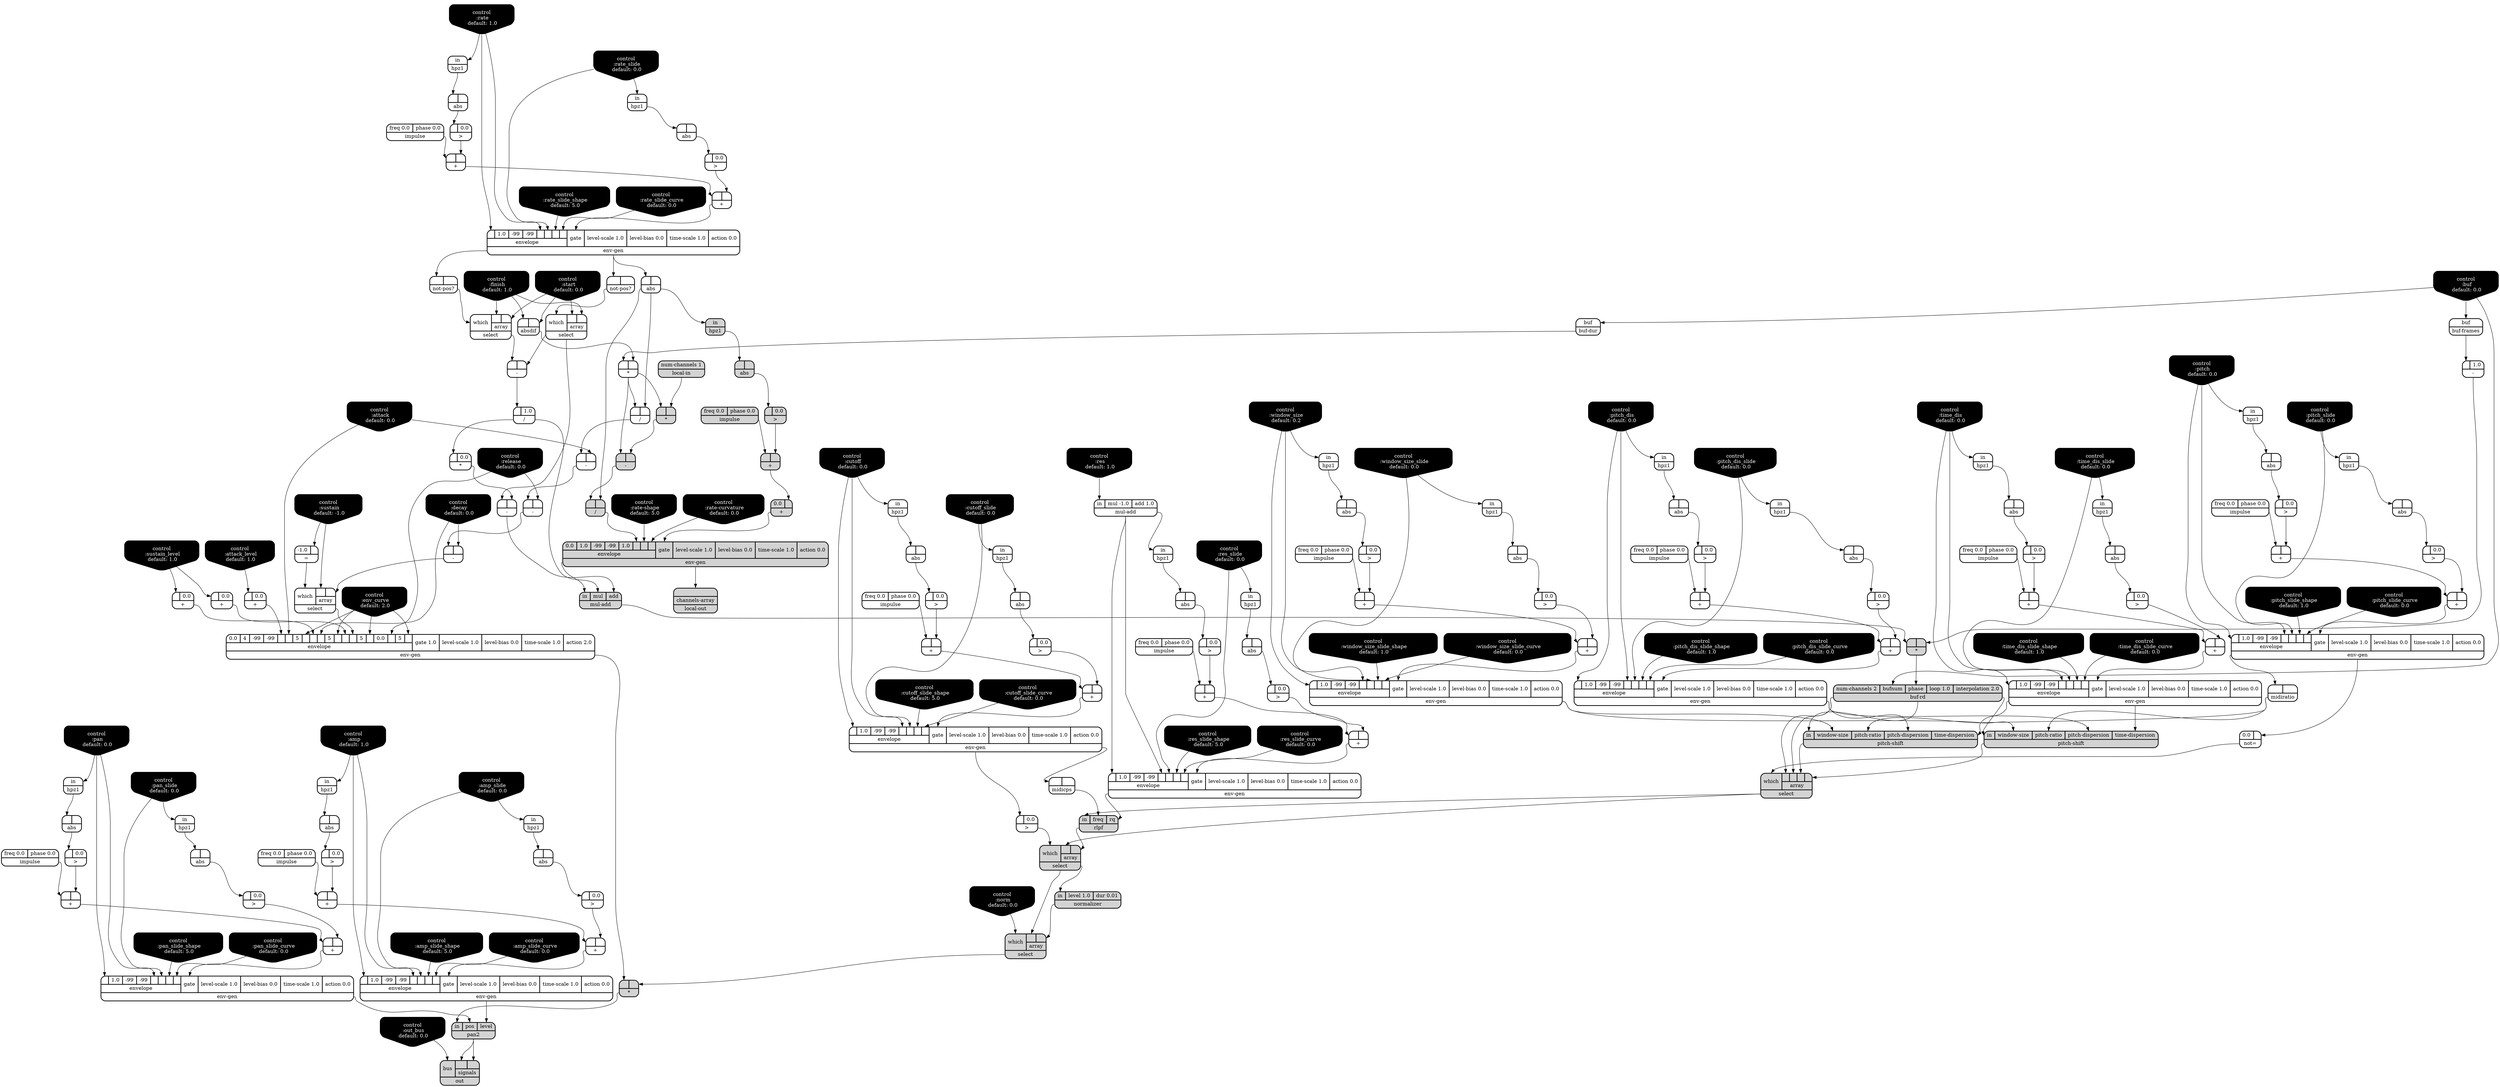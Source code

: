 digraph synthdef {
93 [label = "{{ <a> |<b> } |<__UG_NAME__>* }" style="bold, rounded" shape=record rankdir=LR];
95 [label = "{{ <a> |<b> } |<__UG_NAME__>* }" style="filled, bold, rounded"  shape=record rankdir=LR];
105 [label = "{{ <a> |<b> 0.0} |<__UG_NAME__>* }" style="bold, rounded" shape=record rankdir=LR];
108 [label = "{{ <a> |<b> } |<__UG_NAME__>* }" style="filled, bold, rounded"  shape=record rankdir=LR];
185 [label = "{{ <a> |<b> } |<__UG_NAME__>* }" style="filled, bold, rounded"  shape=record rankdir=LR];
56 [label = "{{ <a> |<b> } |<__UG_NAME__>+ }" style="bold, rounded" shape=record rankdir=LR];
60 [label = "{{ <a> |<b> } |<__UG_NAME__>+ }" style="bold, rounded" shape=record rankdir=LR];
67 [label = "{{ <a> |<b> } |<__UG_NAME__>+ }" style="bold, rounded" shape=record rankdir=LR];
71 [label = "{{ <a> |<b> } |<__UG_NAME__>+ }" style="bold, rounded" shape=record rankdir=LR];
79 [label = "{{ <a> |<b> } |<__UG_NAME__>+ }" style="bold, rounded" shape=record rankdir=LR];
83 [label = "{{ <a> |<b> } |<__UG_NAME__>+ }" style="bold, rounded" shape=record rankdir=LR];
89 [label = "{{ <a> |<b> } |<__UG_NAME__>+ }" style="filled, bold, rounded"  shape=record rankdir=LR];
90 [label = "{{ <a> 0.0|<b> } |<__UG_NAME__>+ }" style="filled, bold, rounded"  shape=record rankdir=LR];
114 [label = "{{ <a> |<b> } |<__UG_NAME__>+ }" style="bold, rounded" shape=record rankdir=LR];
118 [label = "{{ <a> |<b> } |<__UG_NAME__>+ }" style="bold, rounded" shape=record rankdir=LR];
125 [label = "{{ <a> |<b> } |<__UG_NAME__>+ }" style="bold, rounded" shape=record rankdir=LR];
129 [label = "{{ <a> |<b> } |<__UG_NAME__>+ }" style="bold, rounded" shape=record rankdir=LR];
135 [label = "{{ <a> |<b> } |<__UG_NAME__>+ }" style="bold, rounded" shape=record rankdir=LR];
139 [label = "{{ <a> |<b> } |<__UG_NAME__>+ }" style="bold, rounded" shape=record rankdir=LR];
150 [label = "{{ <a> |<b> } |<__UG_NAME__>+ }" style="bold, rounded" shape=record rankdir=LR];
154 [label = "{{ <a> |<b> } |<__UG_NAME__>+ }" style="bold, rounded" shape=record rankdir=LR];
158 [label = "{{ <a> |<b> 0.0} |<__UG_NAME__>+ }" style="bold, rounded" shape=record rankdir=LR];
163 [label = "{{ <a> |<b> } |<__UG_NAME__>+ }" style="bold, rounded" shape=record rankdir=LR];
167 [label = "{{ <a> |<b> } |<__UG_NAME__>+ }" style="bold, rounded" shape=record rankdir=LR];
172 [label = "{{ <a> |<b> 0.0} |<__UG_NAME__>+ }" style="bold, rounded" shape=record rankdir=LR];
173 [label = "{{ <a> |<b> 0.0} |<__UG_NAME__>+ }" style="bold, rounded" shape=record rankdir=LR];
188 [label = "{{ <a> |<b> } |<__UG_NAME__>+ }" style="bold, rounded" shape=record rankdir=LR];
189 [label = "{{ <a> |<b> } |<__UG_NAME__>+ }" style="bold, rounded" shape=record rankdir=LR];
51 [label = "{{ <a> |<b> 1.0} |<__UG_NAME__>- }" style="bold, rounded" shape=record rankdir=LR];
96 [label = "{{ <a> |<b> } |<__UG_NAME__>- }" style="filled, bold, rounded"  shape=record rankdir=LR];
103 [label = "{{ <a> |<b> } |<__UG_NAME__>- }" style="bold, rounded" shape=record rankdir=LR];
106 [label = "{{ <a> |<b> } |<__UG_NAME__>- }" style="bold, rounded" shape=record rankdir=LR];
170 [label = "{{ <a> |<b> } |<__UG_NAME__>- }" style="bold, rounded" shape=record rankdir=LR];
171 [label = "{{ <a> |<b> } |<__UG_NAME__>- }" style="bold, rounded" shape=record rankdir=LR];
181 [label = "{{ <a> |<b> } |<__UG_NAME__>- }" style="bold, rounded" shape=record rankdir=LR];
97 [label = "{{ <a> |<b> } |<__UG_NAME__>/ }" style="filled, bold, rounded"  shape=record rankdir=LR];
104 [label = "{{ <a> |<b> 1.0} |<__UG_NAME__>/ }" style="bold, rounded" shape=record rankdir=LR];
169 [label = "{{ <a> |<b> } |<__UG_NAME__>/ }" style="bold, rounded" shape=record rankdir=LR];
179 [label = "{{ <a> -1.0|<b> } |<__UG_NAME__>= }" style="bold, rounded" shape=record rankdir=LR];
55 [label = "{{ <a> |<b> 0.0} |<__UG_NAME__>\> }" style="bold, rounded" shape=record rankdir=LR];
59 [label = "{{ <a> |<b> 0.0} |<__UG_NAME__>\> }" style="bold, rounded" shape=record rankdir=LR];
62 [label = "{{ <a> |<b> 0.0} |<__UG_NAME__>\> }" style="bold, rounded" shape=record rankdir=LR];
66 [label = "{{ <a> |<b> 0.0} |<__UG_NAME__>\> }" style="bold, rounded" shape=record rankdir=LR];
70 [label = "{{ <a> |<b> 0.0} |<__UG_NAME__>\> }" style="bold, rounded" shape=record rankdir=LR];
78 [label = "{{ <a> |<b> 0.0} |<__UG_NAME__>\> }" style="bold, rounded" shape=record rankdir=LR];
82 [label = "{{ <a> |<b> 0.0} |<__UG_NAME__>\> }" style="bold, rounded" shape=record rankdir=LR];
88 [label = "{{ <a> |<b> 0.0} |<__UG_NAME__>\> }" style="filled, bold, rounded"  shape=record rankdir=LR];
113 [label = "{{ <a> |<b> 0.0} |<__UG_NAME__>\> }" style="bold, rounded" shape=record rankdir=LR];
117 [label = "{{ <a> |<b> 0.0} |<__UG_NAME__>\> }" style="bold, rounded" shape=record rankdir=LR];
124 [label = "{{ <a> |<b> 0.0} |<__UG_NAME__>\> }" style="bold, rounded" shape=record rankdir=LR];
128 [label = "{{ <a> |<b> 0.0} |<__UG_NAME__>\> }" style="bold, rounded" shape=record rankdir=LR];
134 [label = "{{ <a> |<b> 0.0} |<__UG_NAME__>\> }" style="bold, rounded" shape=record rankdir=LR];
138 [label = "{{ <a> |<b> 0.0} |<__UG_NAME__>\> }" style="bold, rounded" shape=record rankdir=LR];
149 [label = "{{ <a> |<b> 0.0} |<__UG_NAME__>\> }" style="bold, rounded" shape=record rankdir=LR];
153 [label = "{{ <a> |<b> 0.0} |<__UG_NAME__>\> }" style="bold, rounded" shape=record rankdir=LR];
162 [label = "{{ <a> |<b> 0.0} |<__UG_NAME__>\> }" style="bold, rounded" shape=record rankdir=LR];
166 [label = "{{ <a> |<b> 0.0} |<__UG_NAME__>\> }" style="bold, rounded" shape=record rankdir=LR];
180 [label = "{{ <a> |<b> 0.0} |<__UG_NAME__>\> }" style="bold, rounded" shape=record rankdir=LR];
187 [label = "{{ <a> |<b> 0.0} |<__UG_NAME__>\> }" style="bold, rounded" shape=record rankdir=LR];
54 [label = "{{ <a> |<b> } |<__UG_NAME__>abs }" style="bold, rounded" shape=record rankdir=LR];
58 [label = "{{ <a> |<b> } |<__UG_NAME__>abs }" style="bold, rounded" shape=record rankdir=LR];
65 [label = "{{ <a> |<b> } |<__UG_NAME__>abs }" style="bold, rounded" shape=record rankdir=LR];
69 [label = "{{ <a> |<b> } |<__UG_NAME__>abs }" style="bold, rounded" shape=record rankdir=LR];
77 [label = "{{ <a> |<b> } |<__UG_NAME__>abs }" style="bold, rounded" shape=record rankdir=LR];
81 [label = "{{ <a> |<b> } |<__UG_NAME__>abs }" style="bold, rounded" shape=record rankdir=LR];
85 [label = "{{ <a> |<b> } |<__UG_NAME__>abs }" style="bold, rounded" shape=record rankdir=LR];
87 [label = "{{ <a> |<b> } |<__UG_NAME__>abs }" style="filled, bold, rounded"  shape=record rankdir=LR];
112 [label = "{{ <a> |<b> } |<__UG_NAME__>abs }" style="bold, rounded" shape=record rankdir=LR];
116 [label = "{{ <a> |<b> } |<__UG_NAME__>abs }" style="bold, rounded" shape=record rankdir=LR];
123 [label = "{{ <a> |<b> } |<__UG_NAME__>abs }" style="bold, rounded" shape=record rankdir=LR];
127 [label = "{{ <a> |<b> } |<__UG_NAME__>abs }" style="bold, rounded" shape=record rankdir=LR];
133 [label = "{{ <a> |<b> } |<__UG_NAME__>abs }" style="bold, rounded" shape=record rankdir=LR];
137 [label = "{{ <a> |<b> } |<__UG_NAME__>abs }" style="bold, rounded" shape=record rankdir=LR];
148 [label = "{{ <a> |<b> } |<__UG_NAME__>abs }" style="bold, rounded" shape=record rankdir=LR];
152 [label = "{{ <a> |<b> } |<__UG_NAME__>abs }" style="bold, rounded" shape=record rankdir=LR];
161 [label = "{{ <a> |<b> } |<__UG_NAME__>abs }" style="bold, rounded" shape=record rankdir=LR];
165 [label = "{{ <a> |<b> } |<__UG_NAME__>abs }" style="bold, rounded" shape=record rankdir=LR];
176 [label = "{{ <a> |<b> } |<__UG_NAME__>abs }" style="bold, rounded" shape=record rankdir=LR];
178 [label = "{{ <a> |<b> } |<__UG_NAME__>abs }" style="bold, rounded" shape=record rankdir=LR];
92 [label = "{{ <a> |<b> } |<__UG_NAME__>absdif }" style="bold, rounded" shape=record rankdir=LR];
91 [label = "{{ <buf> buf} |<__UG_NAME__>buf-dur }" style="bold, rounded" shape=record rankdir=LR];
50 [label = "{{ <buf> buf} |<__UG_NAME__>buf-frames }" style="bold, rounded" shape=record rankdir=LR];
109 [label = "{{ <num____channels> num-channels 2|<bufnum> bufnum|<phase> phase|<loop> loop 1.0|<interpolation> interpolation 2.0} |<__UG_NAME__>buf-rd }" style="filled, bold, rounded"  shape=record rankdir=LR];
0 [label = "control
 :buf
 default: 0.0" shape=invhouse style="rounded, filled, bold" fillcolor=black fontcolor=white ]; 
1 [label = "control
 :amp
 default: 1.0" shape=invhouse style="rounded, filled, bold" fillcolor=black fontcolor=white ]; 
2 [label = "control
 :amp_slide
 default: 0.0" shape=invhouse style="rounded, filled, bold" fillcolor=black fontcolor=white ]; 
3 [label = "control
 :amp_slide_shape
 default: 5.0" shape=invhouse style="rounded, filled, bold" fillcolor=black fontcolor=white ]; 
4 [label = "control
 :amp_slide_curve
 default: 0.0" shape=invhouse style="rounded, filled, bold" fillcolor=black fontcolor=white ]; 
5 [label = "control
 :pan
 default: 0.0" shape=invhouse style="rounded, filled, bold" fillcolor=black fontcolor=white ]; 
6 [label = "control
 :pan_slide
 default: 0.0" shape=invhouse style="rounded, filled, bold" fillcolor=black fontcolor=white ]; 
7 [label = "control
 :pan_slide_shape
 default: 5.0" shape=invhouse style="rounded, filled, bold" fillcolor=black fontcolor=white ]; 
8 [label = "control
 :pan_slide_curve
 default: 0.0" shape=invhouse style="rounded, filled, bold" fillcolor=black fontcolor=white ]; 
9 [label = "control
 :cutoff
 default: 0.0" shape=invhouse style="rounded, filled, bold" fillcolor=black fontcolor=white ]; 
10 [label = "control
 :cutoff_slide
 default: 0.0" shape=invhouse style="rounded, filled, bold" fillcolor=black fontcolor=white ]; 
11 [label = "control
 :cutoff_slide_shape
 default: 5.0" shape=invhouse style="rounded, filled, bold" fillcolor=black fontcolor=white ]; 
12 [label = "control
 :cutoff_slide_curve
 default: 0.0" shape=invhouse style="rounded, filled, bold" fillcolor=black fontcolor=white ]; 
13 [label = "control
 :res
 default: 1.0" shape=invhouse style="rounded, filled, bold" fillcolor=black fontcolor=white ]; 
14 [label = "control
 :res_slide
 default: 0.0" shape=invhouse style="rounded, filled, bold" fillcolor=black fontcolor=white ]; 
15 [label = "control
 :res_slide_shape
 default: 5.0" shape=invhouse style="rounded, filled, bold" fillcolor=black fontcolor=white ]; 
16 [label = "control
 :res_slide_curve
 default: 0.0" shape=invhouse style="rounded, filled, bold" fillcolor=black fontcolor=white ]; 
17 [label = "control
 :attack
 default: 0.0" shape=invhouse style="rounded, filled, bold" fillcolor=black fontcolor=white ]; 
18 [label = "control
 :decay
 default: 0.0" shape=invhouse style="rounded, filled, bold" fillcolor=black fontcolor=white ]; 
19 [label = "control
 :sustain
 default: -1.0" shape=invhouse style="rounded, filled, bold" fillcolor=black fontcolor=white ]; 
20 [label = "control
 :release
 default: 0.0" shape=invhouse style="rounded, filled, bold" fillcolor=black fontcolor=white ]; 
21 [label = "control
 :attack_level
 default: 1.0" shape=invhouse style="rounded, filled, bold" fillcolor=black fontcolor=white ]; 
22 [label = "control
 :sustain_level
 default: 1.0" shape=invhouse style="rounded, filled, bold" fillcolor=black fontcolor=white ]; 
23 [label = "control
 :env_curve
 default: 2.0" shape=invhouse style="rounded, filled, bold" fillcolor=black fontcolor=white ]; 
24 [label = "control
 :rate
 default: 1.0" shape=invhouse style="rounded, filled, bold" fillcolor=black fontcolor=white ]; 
25 [label = "control
 :rate_slide
 default: 0.0" shape=invhouse style="rounded, filled, bold" fillcolor=black fontcolor=white ]; 
26 [label = "control
 :rate_slide_shape
 default: 5.0" shape=invhouse style="rounded, filled, bold" fillcolor=black fontcolor=white ]; 
27 [label = "control
 :rate_slide_curve
 default: 0.0" shape=invhouse style="rounded, filled, bold" fillcolor=black fontcolor=white ]; 
28 [label = "control
 :start
 default: 0.0" shape=invhouse style="rounded, filled, bold" fillcolor=black fontcolor=white ]; 
29 [label = "control
 :finish
 default: 1.0" shape=invhouse style="rounded, filled, bold" fillcolor=black fontcolor=white ]; 
30 [label = "control
 :norm
 default: 0.0" shape=invhouse style="rounded, filled, bold" fillcolor=black fontcolor=white ]; 
31 [label = "control
 :rate-shape
 default: 5.0" shape=invhouse style="rounded, filled, bold" fillcolor=black fontcolor=white ]; 
32 [label = "control
 :rate-curvature
 default: 0.0" shape=invhouse style="rounded, filled, bold" fillcolor=black fontcolor=white ]; 
33 [label = "control
 :pitch
 default: 0.0" shape=invhouse style="rounded, filled, bold" fillcolor=black fontcolor=white ]; 
34 [label = "control
 :pitch_slide
 default: 0.0" shape=invhouse style="rounded, filled, bold" fillcolor=black fontcolor=white ]; 
35 [label = "control
 :pitch_slide_shape
 default: 1.0" shape=invhouse style="rounded, filled, bold" fillcolor=black fontcolor=white ]; 
36 [label = "control
 :pitch_slide_curve
 default: 0.0" shape=invhouse style="rounded, filled, bold" fillcolor=black fontcolor=white ]; 
37 [label = "control
 :window_size
 default: 0.2" shape=invhouse style="rounded, filled, bold" fillcolor=black fontcolor=white ]; 
38 [label = "control
 :window_size_slide
 default: 0.0" shape=invhouse style="rounded, filled, bold" fillcolor=black fontcolor=white ]; 
39 [label = "control
 :window_size_slide_shape
 default: 1.0" shape=invhouse style="rounded, filled, bold" fillcolor=black fontcolor=white ]; 
40 [label = "control
 :window_size_slide_curve
 default: 0.0" shape=invhouse style="rounded, filled, bold" fillcolor=black fontcolor=white ]; 
41 [label = "control
 :pitch_dis
 default: 0.0" shape=invhouse style="rounded, filled, bold" fillcolor=black fontcolor=white ]; 
42 [label = "control
 :pitch_dis_slide
 default: 0.0" shape=invhouse style="rounded, filled, bold" fillcolor=black fontcolor=white ]; 
43 [label = "control
 :pitch_dis_slide_shape
 default: 1.0" shape=invhouse style="rounded, filled, bold" fillcolor=black fontcolor=white ]; 
44 [label = "control
 :pitch_dis_slide_curve
 default: 0.0" shape=invhouse style="rounded, filled, bold" fillcolor=black fontcolor=white ]; 
45 [label = "control
 :time_dis
 default: 0.0" shape=invhouse style="rounded, filled, bold" fillcolor=black fontcolor=white ]; 
46 [label = "control
 :time_dis_slide
 default: 0.0" shape=invhouse style="rounded, filled, bold" fillcolor=black fontcolor=white ]; 
47 [label = "control
 :time_dis_slide_shape
 default: 1.0" shape=invhouse style="rounded, filled, bold" fillcolor=black fontcolor=white ]; 
48 [label = "control
 :time_dis_slide_curve
 default: 0.0" shape=invhouse style="rounded, filled, bold" fillcolor=black fontcolor=white ]; 
49 [label = "control
 :out_bus
 default: 0.0" shape=invhouse style="rounded, filled, bold" fillcolor=black fontcolor=white ]; 
61 [label = "{{ {{<envelope___control___0>|1.0|-99|-99|<envelope___control___4>|<envelope___control___5>|<envelope___control___6>|<envelope___control___7>}|envelope}|<gate> gate|<level____scale> level-scale 1.0|<level____bias> level-bias 0.0|<time____scale> time-scale 1.0|<action> action 0.0} |<__UG_NAME__>env-gen }" style="bold, rounded" shape=record rankdir=LR];
72 [label = "{{ {{<envelope___control___0>|1.0|-99|-99|<envelope___control___4>|<envelope___control___5>|<envelope___control___6>|<envelope___control___7>}|envelope}|<gate> gate|<level____scale> level-scale 1.0|<level____bias> level-bias 0.0|<time____scale> time-scale 1.0|<action> action 0.0} |<__UG_NAME__>env-gen }" style="bold, rounded" shape=record rankdir=LR];
84 [label = "{{ {{<envelope___control___0>|1.0|-99|-99|<envelope___control___4>|<envelope___control___5>|<envelope___control___6>|<envelope___control___7>}|envelope}|<gate> gate|<level____scale> level-scale 1.0|<level____bias> level-bias 0.0|<time____scale> time-scale 1.0|<action> action 0.0} |<__UG_NAME__>env-gen }" style="bold, rounded" shape=record rankdir=LR];
98 [label = "{{ {{0.0|1.0|-99|-99|1.0|<envelope___binary____op____u____gen___5>|<envelope___control___6>|<envelope___control___7>}|envelope}|<gate> gate|<level____scale> level-scale 1.0|<level____bias> level-bias 0.0|<time____scale> time-scale 1.0|<action> action 0.0} |<__UG_NAME__>env-gen }" style="filled, bold, rounded"  shape=record rankdir=LR];
119 [label = "{{ {{<envelope___control___0>|1.0|-99|-99|<envelope___control___4>|<envelope___control___5>|<envelope___control___6>|<envelope___control___7>}|envelope}|<gate> gate|<level____scale> level-scale 1.0|<level____bias> level-bias 0.0|<time____scale> time-scale 1.0|<action> action 0.0} |<__UG_NAME__>env-gen }" style="bold, rounded" shape=record rankdir=LR];
130 [label = "{{ {{<envelope___control___0>|1.0|-99|-99|<envelope___control___4>|<envelope___control___5>|<envelope___control___6>|<envelope___control___7>}|envelope}|<gate> gate|<level____scale> level-scale 1.0|<level____bias> level-bias 0.0|<time____scale> time-scale 1.0|<action> action 0.0} |<__UG_NAME__>env-gen }" style="bold, rounded" shape=record rankdir=LR];
140 [label = "{{ {{<envelope___control___0>|1.0|-99|-99|<envelope___control___4>|<envelope___control___5>|<envelope___control___6>|<envelope___control___7>}|envelope}|<gate> gate|<level____scale> level-scale 1.0|<level____bias> level-bias 0.0|<time____scale> time-scale 1.0|<action> action 0.0} |<__UG_NAME__>env-gen }" style="bold, rounded" shape=record rankdir=LR];
155 [label = "{{ {{<envelope___mul____add___0>|1.0|-99|-99|<envelope___mul____add___4>|<envelope___control___5>|<envelope___control___6>|<envelope___control___7>}|envelope}|<gate> gate|<level____scale> level-scale 1.0|<level____bias> level-bias 0.0|<time____scale> time-scale 1.0|<action> action 0.0} |<__UG_NAME__>env-gen }" style="bold, rounded" shape=record rankdir=LR];
168 [label = "{{ {{<envelope___control___0>|1.0|-99|-99|<envelope___control___4>|<envelope___control___5>|<envelope___control___6>|<envelope___control___7>}|envelope}|<gate> gate|<level____scale> level-scale 1.0|<level____bias> level-bias 0.0|<time____scale> time-scale 1.0|<action> action 0.0} |<__UG_NAME__>env-gen }" style="bold, rounded" shape=record rankdir=LR];
183 [label = "{{ {{0.0|4|-99|-99|<envelope___binary____op____u____gen___4>|<envelope___control___5>|5|<envelope___control___7>|<envelope___binary____op____u____gen___8>|<envelope___control___9>|5|<envelope___control___11>|<envelope___binary____op____u____gen___12>|<envelope___select___13>|5|<envelope___control___15>|0.0|<envelope___control___17>|5|<envelope___control___19>}|envelope}|<gate> gate 1.0|<level____scale> level-scale 1.0|<level____bias> level-bias 0.0|<time____scale> time-scale 1.0|<action> action 2.0} |<__UG_NAME__>env-gen }" style="bold, rounded" shape=record rankdir=LR];
190 [label = "{{ {{<envelope___control___0>|1.0|-99|-99|<envelope___control___4>|<envelope___control___5>|<envelope___control___6>|<envelope___control___7>}|envelope}|<gate> gate|<level____scale> level-scale 1.0|<level____bias> level-bias 0.0|<time____scale> time-scale 1.0|<action> action 0.0} |<__UG_NAME__>env-gen }" style="bold, rounded" shape=record rankdir=LR];
53 [label = "{{ <in> in} |<__UG_NAME__>hpz1 }" style="bold, rounded" shape=record rankdir=LR];
57 [label = "{{ <in> in} |<__UG_NAME__>hpz1 }" style="bold, rounded" shape=record rankdir=LR];
64 [label = "{{ <in> in} |<__UG_NAME__>hpz1 }" style="bold, rounded" shape=record rankdir=LR];
68 [label = "{{ <in> in} |<__UG_NAME__>hpz1 }" style="bold, rounded" shape=record rankdir=LR];
76 [label = "{{ <in> in} |<__UG_NAME__>hpz1 }" style="bold, rounded" shape=record rankdir=LR];
80 [label = "{{ <in> in} |<__UG_NAME__>hpz1 }" style="bold, rounded" shape=record rankdir=LR];
86 [label = "{{ <in> in} |<__UG_NAME__>hpz1 }" style="filled, bold, rounded"  shape=record rankdir=LR];
111 [label = "{{ <in> in} |<__UG_NAME__>hpz1 }" style="bold, rounded" shape=record rankdir=LR];
115 [label = "{{ <in> in} |<__UG_NAME__>hpz1 }" style="bold, rounded" shape=record rankdir=LR];
122 [label = "{{ <in> in} |<__UG_NAME__>hpz1 }" style="bold, rounded" shape=record rankdir=LR];
126 [label = "{{ <in> in} |<__UG_NAME__>hpz1 }" style="bold, rounded" shape=record rankdir=LR];
132 [label = "{{ <in> in} |<__UG_NAME__>hpz1 }" style="bold, rounded" shape=record rankdir=LR];
136 [label = "{{ <in> in} |<__UG_NAME__>hpz1 }" style="bold, rounded" shape=record rankdir=LR];
147 [label = "{{ <in> in} |<__UG_NAME__>hpz1 }" style="bold, rounded" shape=record rankdir=LR];
151 [label = "{{ <in> in} |<__UG_NAME__>hpz1 }" style="bold, rounded" shape=record rankdir=LR];
160 [label = "{{ <in> in} |<__UG_NAME__>hpz1 }" style="bold, rounded" shape=record rankdir=LR];
164 [label = "{{ <in> in} |<__UG_NAME__>hpz1 }" style="bold, rounded" shape=record rankdir=LR];
175 [label = "{{ <in> in} |<__UG_NAME__>hpz1 }" style="bold, rounded" shape=record rankdir=LR];
177 [label = "{{ <in> in} |<__UG_NAME__>hpz1 }" style="bold, rounded" shape=record rankdir=LR];
52 [label = "{{ <freq> freq 0.0|<phase> phase 0.0} |<__UG_NAME__>impulse }" style="bold, rounded" shape=record rankdir=LR];
63 [label = "{{ <freq> freq 0.0|<phase> phase 0.0} |<__UG_NAME__>impulse }" style="bold, rounded" shape=record rankdir=LR];
74 [label = "{{ <freq> freq 0.0|<phase> phase 0.0} |<__UG_NAME__>impulse }" style="filled, bold, rounded"  shape=record rankdir=LR];
75 [label = "{{ <freq> freq 0.0|<phase> phase 0.0} |<__UG_NAME__>impulse }" style="bold, rounded" shape=record rankdir=LR];
110 [label = "{{ <freq> freq 0.0|<phase> phase 0.0} |<__UG_NAME__>impulse }" style="bold, rounded" shape=record rankdir=LR];
121 [label = "{{ <freq> freq 0.0|<phase> phase 0.0} |<__UG_NAME__>impulse }" style="bold, rounded" shape=record rankdir=LR];
131 [label = "{{ <freq> freq 0.0|<phase> phase 0.0} |<__UG_NAME__>impulse }" style="bold, rounded" shape=record rankdir=LR];
145 [label = "{{ <freq> freq 0.0|<phase> phase 0.0} |<__UG_NAME__>impulse }" style="bold, rounded" shape=record rankdir=LR];
159 [label = "{{ <freq> freq 0.0|<phase> phase 0.0} |<__UG_NAME__>impulse }" style="bold, rounded" shape=record rankdir=LR];
186 [label = "{{ <freq> freq 0.0|<phase> phase 0.0} |<__UG_NAME__>impulse }" style="bold, rounded" shape=record rankdir=LR];
94 [label = "{{ <num____channels> num-channels 1} |<__UG_NAME__>local-in }" style="filled, bold, rounded"  shape=record rankdir=LR];
193 [label = "{{ {{<channels____array___env____gen___0>}|channels-array}} |<__UG_NAME__>local-out }" style="filled, bold, rounded"  shape=record rankdir=LR];
144 [label = "{{ <a> |<b> } |<__UG_NAME__>midicps }" style="bold, rounded" shape=record rankdir=LR];
120 [label = "{{ <a> |<b> } |<__UG_NAME__>midiratio }" style="bold, rounded" shape=record rankdir=LR];
107 [label = "{{ <in> in|<mul> mul|<add> add} |<__UG_NAME__>mul-add }" style="filled, bold, rounded"  shape=record rankdir=LR];
146 [label = "{{ <in> in|<mul> mul -1.0|<add> add 1.0} |<__UG_NAME__>mul-add }" style="bold, rounded" shape=record rankdir=LR];
174 [label = "{{ <in> in|<level> level 1.0|<dur> dur 0.01} |<__UG_NAME__>normalizer }" style="filled, bold, rounded"  shape=record rankdir=LR];
99 [label = "{{ <a> |<b> } |<__UG_NAME__>not-pos? }" style="bold, rounded" shape=record rankdir=LR];
101 [label = "{{ <a> |<b> } |<__UG_NAME__>not-pos? }" style="bold, rounded" shape=record rankdir=LR];
73 [label = "{{ <a> 0.0|<b> } |<__UG_NAME__>not= }" style="bold, rounded" shape=record rankdir=LR];
192 [label = "{{ <bus> bus|{{<signals___pan2___0>|<signals___pan2___1>}|signals}} |<__UG_NAME__>out }" style="filled, bold, rounded"  shape=record rankdir=LR];
191 [label = "{{ <in> in|<pos> pos|<level> level} |<__UG_NAME__>pan2 }" style="filled, bold, rounded"  shape=record rankdir=LR];
141 [label = "{{ <in> in|<window____size> window-size|<pitch____ratio> pitch-ratio|<pitch____dispersion> pitch-dispersion|<time____dispersion> time-dispersion} |<__UG_NAME__>pitch-shift }" style="filled, bold, rounded"  shape=record rankdir=LR];
142 [label = "{{ <in> in|<window____size> window-size|<pitch____ratio> pitch-ratio|<pitch____dispersion> pitch-dispersion|<time____dispersion> time-dispersion} |<__UG_NAME__>pitch-shift }" style="filled, bold, rounded"  shape=record rankdir=LR];
156 [label = "{{ <in> in|<freq> freq|<rq> rq} |<__UG_NAME__>rlpf }" style="filled, bold, rounded"  shape=record rankdir=LR];
100 [label = "{{ <which> which|{{<array___control___0>|<array___control___1>}|array}} |<__UG_NAME__>select }" style="bold, rounded" shape=record rankdir=LR];
102 [label = "{{ <which> which|{{<array___control___0>|<array___control___1>}|array}} |<__UG_NAME__>select }" style="bold, rounded" shape=record rankdir=LR];
143 [label = "{{ <which> which|{{<array___buf____rd___0>|<array___buf____rd___1>|<array___pitch____shift___2>|<array___pitch____shift___3>}|array}} |<__UG_NAME__>select }" style="filled, bold, rounded"  shape=record rankdir=LR];
157 [label = "{{ <which> which|{{<array___select___0>|<array___rlpf___1>}|array}} |<__UG_NAME__>select }" style="filled, bold, rounded"  shape=record rankdir=LR];
182 [label = "{{ <which> which|{{<array___control___0>|<array___binary____op____u____gen___1>}|array}} |<__UG_NAME__>select }" style="bold, rounded" shape=record rankdir=LR];
184 [label = "{{ <which> which|{{<array___select___0>|<array___normalizer___1>}|array}} |<__UG_NAME__>select }" style="filled, bold, rounded"  shape=record rankdir=LR];

92:__UG_NAME__ -> 93:b ;
91:__UG_NAME__ -> 93:a ;
94:__UG_NAME__ -> 95:b ;
93:__UG_NAME__ -> 95:a ;
104:__UG_NAME__ -> 105:a ;
51:__UG_NAME__ -> 108:b ;
107:__UG_NAME__ -> 108:a ;
184:__UG_NAME__ -> 185:b ;
183:__UG_NAME__ -> 185:a ;
55:__UG_NAME__ -> 56:b ;
52:__UG_NAME__ -> 56:a ;
59:__UG_NAME__ -> 60:b ;
56:__UG_NAME__ -> 60:a ;
66:__UG_NAME__ -> 67:b ;
63:__UG_NAME__ -> 67:a ;
70:__UG_NAME__ -> 71:b ;
67:__UG_NAME__ -> 71:a ;
78:__UG_NAME__ -> 79:b ;
75:__UG_NAME__ -> 79:a ;
82:__UG_NAME__ -> 83:b ;
79:__UG_NAME__ -> 83:a ;
88:__UG_NAME__ -> 89:b ;
74:__UG_NAME__ -> 89:a ;
89:__UG_NAME__ -> 90:b ;
113:__UG_NAME__ -> 114:b ;
110:__UG_NAME__ -> 114:a ;
117:__UG_NAME__ -> 118:b ;
114:__UG_NAME__ -> 118:a ;
124:__UG_NAME__ -> 125:b ;
121:__UG_NAME__ -> 125:a ;
128:__UG_NAME__ -> 129:b ;
125:__UG_NAME__ -> 129:a ;
134:__UG_NAME__ -> 135:b ;
131:__UG_NAME__ -> 135:a ;
138:__UG_NAME__ -> 139:b ;
135:__UG_NAME__ -> 139:a ;
149:__UG_NAME__ -> 150:b ;
145:__UG_NAME__ -> 150:a ;
153:__UG_NAME__ -> 154:b ;
150:__UG_NAME__ -> 154:a ;
22:__UG_NAME__ -> 158:a ;
162:__UG_NAME__ -> 163:b ;
159:__UG_NAME__ -> 163:a ;
166:__UG_NAME__ -> 167:b ;
163:__UG_NAME__ -> 167:a ;
22:__UG_NAME__ -> 172:a ;
21:__UG_NAME__ -> 173:a ;
187:__UG_NAME__ -> 188:b ;
186:__UG_NAME__ -> 188:a ;
180:__UG_NAME__ -> 189:b ;
188:__UG_NAME__ -> 189:a ;
50:__UG_NAME__ -> 51:a ;
95:__UG_NAME__ -> 96:b ;
93:__UG_NAME__ -> 96:a ;
102:__UG_NAME__ -> 103:b ;
100:__UG_NAME__ -> 103:a ;
105:__UG_NAME__ -> 106:b ;
102:__UG_NAME__ -> 106:a ;
17:__UG_NAME__ -> 170:b ;
169:__UG_NAME__ -> 170:a ;
20:__UG_NAME__ -> 171:b ;
170:__UG_NAME__ -> 171:a ;
18:__UG_NAME__ -> 181:b ;
171:__UG_NAME__ -> 181:a ;
85:__UG_NAME__ -> 97:b ;
96:__UG_NAME__ -> 97:a ;
103:__UG_NAME__ -> 104:a ;
85:__UG_NAME__ -> 169:b ;
93:__UG_NAME__ -> 169:a ;
19:__UG_NAME__ -> 179:b ;
54:__UG_NAME__ -> 55:a ;
58:__UG_NAME__ -> 59:a ;
61:__UG_NAME__ -> 62:a ;
65:__UG_NAME__ -> 66:a ;
69:__UG_NAME__ -> 70:a ;
77:__UG_NAME__ -> 78:a ;
81:__UG_NAME__ -> 82:a ;
87:__UG_NAME__ -> 88:a ;
112:__UG_NAME__ -> 113:a ;
116:__UG_NAME__ -> 117:a ;
123:__UG_NAME__ -> 124:a ;
127:__UG_NAME__ -> 128:a ;
133:__UG_NAME__ -> 134:a ;
137:__UG_NAME__ -> 138:a ;
148:__UG_NAME__ -> 149:a ;
152:__UG_NAME__ -> 153:a ;
161:__UG_NAME__ -> 162:a ;
165:__UG_NAME__ -> 166:a ;
176:__UG_NAME__ -> 180:a ;
178:__UG_NAME__ -> 187:a ;
53:__UG_NAME__ -> 54:a ;
57:__UG_NAME__ -> 58:a ;
64:__UG_NAME__ -> 65:a ;
68:__UG_NAME__ -> 69:a ;
76:__UG_NAME__ -> 77:a ;
80:__UG_NAME__ -> 81:a ;
84:__UG_NAME__ -> 85:a ;
86:__UG_NAME__ -> 87:a ;
111:__UG_NAME__ -> 112:a ;
115:__UG_NAME__ -> 116:a ;
122:__UG_NAME__ -> 123:a ;
126:__UG_NAME__ -> 127:a ;
132:__UG_NAME__ -> 133:a ;
136:__UG_NAME__ -> 137:a ;
147:__UG_NAME__ -> 148:a ;
151:__UG_NAME__ -> 152:a ;
160:__UG_NAME__ -> 161:a ;
164:__UG_NAME__ -> 165:a ;
175:__UG_NAME__ -> 176:a ;
177:__UG_NAME__ -> 178:a ;
28:__UG_NAME__ -> 92:b ;
29:__UG_NAME__ -> 92:a ;
0:__UG_NAME__ -> 91:buf ;
0:__UG_NAME__ -> 50:buf ;
108:__UG_NAME__ -> 109:phase ;
0:__UG_NAME__ -> 109:bufnum ;
60:__UG_NAME__ -> 61:gate ;
9:__UG_NAME__ -> 61:envelope___control___0 ;
9:__UG_NAME__ -> 61:envelope___control___4 ;
10:__UG_NAME__ -> 61:envelope___control___5 ;
11:__UG_NAME__ -> 61:envelope___control___6 ;
12:__UG_NAME__ -> 61:envelope___control___7 ;
71:__UG_NAME__ -> 72:gate ;
33:__UG_NAME__ -> 72:envelope___control___0 ;
33:__UG_NAME__ -> 72:envelope___control___4 ;
34:__UG_NAME__ -> 72:envelope___control___5 ;
35:__UG_NAME__ -> 72:envelope___control___6 ;
36:__UG_NAME__ -> 72:envelope___control___7 ;
83:__UG_NAME__ -> 84:gate ;
24:__UG_NAME__ -> 84:envelope___control___0 ;
24:__UG_NAME__ -> 84:envelope___control___4 ;
25:__UG_NAME__ -> 84:envelope___control___5 ;
26:__UG_NAME__ -> 84:envelope___control___6 ;
27:__UG_NAME__ -> 84:envelope___control___7 ;
90:__UG_NAME__ -> 98:gate ;
97:__UG_NAME__ -> 98:envelope___binary____op____u____gen___5 ;
31:__UG_NAME__ -> 98:envelope___control___6 ;
32:__UG_NAME__ -> 98:envelope___control___7 ;
118:__UG_NAME__ -> 119:gate ;
37:__UG_NAME__ -> 119:envelope___control___0 ;
37:__UG_NAME__ -> 119:envelope___control___4 ;
38:__UG_NAME__ -> 119:envelope___control___5 ;
39:__UG_NAME__ -> 119:envelope___control___6 ;
40:__UG_NAME__ -> 119:envelope___control___7 ;
129:__UG_NAME__ -> 130:gate ;
41:__UG_NAME__ -> 130:envelope___control___0 ;
41:__UG_NAME__ -> 130:envelope___control___4 ;
42:__UG_NAME__ -> 130:envelope___control___5 ;
43:__UG_NAME__ -> 130:envelope___control___6 ;
44:__UG_NAME__ -> 130:envelope___control___7 ;
139:__UG_NAME__ -> 140:gate ;
45:__UG_NAME__ -> 140:envelope___control___0 ;
45:__UG_NAME__ -> 140:envelope___control___4 ;
46:__UG_NAME__ -> 140:envelope___control___5 ;
47:__UG_NAME__ -> 140:envelope___control___6 ;
48:__UG_NAME__ -> 140:envelope___control___7 ;
154:__UG_NAME__ -> 155:gate ;
146:__UG_NAME__ -> 155:envelope___mul____add___0 ;
146:__UG_NAME__ -> 155:envelope___mul____add___4 ;
14:__UG_NAME__ -> 155:envelope___control___5 ;
15:__UG_NAME__ -> 155:envelope___control___6 ;
16:__UG_NAME__ -> 155:envelope___control___7 ;
167:__UG_NAME__ -> 168:gate ;
5:__UG_NAME__ -> 168:envelope___control___0 ;
5:__UG_NAME__ -> 168:envelope___control___4 ;
6:__UG_NAME__ -> 168:envelope___control___5 ;
7:__UG_NAME__ -> 168:envelope___control___6 ;
8:__UG_NAME__ -> 168:envelope___control___7 ;
173:__UG_NAME__ -> 183:envelope___binary____op____u____gen___4 ;
17:__UG_NAME__ -> 183:envelope___control___5 ;
23:__UG_NAME__ -> 183:envelope___control___7 ;
158:__UG_NAME__ -> 183:envelope___binary____op____u____gen___8 ;
18:__UG_NAME__ -> 183:envelope___control___9 ;
23:__UG_NAME__ -> 183:envelope___control___11 ;
172:__UG_NAME__ -> 183:envelope___binary____op____u____gen___12 ;
182:__UG_NAME__ -> 183:envelope___select___13 ;
23:__UG_NAME__ -> 183:envelope___control___15 ;
20:__UG_NAME__ -> 183:envelope___control___17 ;
23:__UG_NAME__ -> 183:envelope___control___19 ;
189:__UG_NAME__ -> 190:gate ;
1:__UG_NAME__ -> 190:envelope___control___0 ;
1:__UG_NAME__ -> 190:envelope___control___4 ;
2:__UG_NAME__ -> 190:envelope___control___5 ;
3:__UG_NAME__ -> 190:envelope___control___6 ;
4:__UG_NAME__ -> 190:envelope___control___7 ;
9:__UG_NAME__ -> 53:in ;
10:__UG_NAME__ -> 57:in ;
33:__UG_NAME__ -> 64:in ;
34:__UG_NAME__ -> 68:in ;
24:__UG_NAME__ -> 76:in ;
25:__UG_NAME__ -> 80:in ;
85:__UG_NAME__ -> 86:in ;
37:__UG_NAME__ -> 111:in ;
38:__UG_NAME__ -> 115:in ;
41:__UG_NAME__ -> 122:in ;
42:__UG_NAME__ -> 126:in ;
45:__UG_NAME__ -> 132:in ;
46:__UG_NAME__ -> 136:in ;
146:__UG_NAME__ -> 147:in ;
14:__UG_NAME__ -> 151:in ;
5:__UG_NAME__ -> 160:in ;
6:__UG_NAME__ -> 164:in ;
2:__UG_NAME__ -> 175:in ;
1:__UG_NAME__ -> 177:in ;
98:__UG_NAME__ -> 193:channels____array___env____gen___0 ;
61:__UG_NAME__ -> 144:a ;
72:__UG_NAME__ -> 120:a ;
106:__UG_NAME__ -> 107:add ;
104:__UG_NAME__ -> 107:mul ;
98:__UG_NAME__ -> 107:in ;
13:__UG_NAME__ -> 146:in ;
157:__UG_NAME__ -> 174:in ;
84:__UG_NAME__ -> 99:a ;
84:__UG_NAME__ -> 101:a ;
72:__UG_NAME__ -> 73:b ;
191:__UG_NAME__ -> 192:signals___pan2___0 ;
191:__UG_NAME__ -> 192:signals___pan2___1 ;
49:__UG_NAME__ -> 192:bus ;
190:__UG_NAME__ -> 191:level ;
168:__UG_NAME__ -> 191:pos ;
185:__UG_NAME__ -> 191:in ;
140:__UG_NAME__ -> 141:time____dispersion ;
130:__UG_NAME__ -> 141:pitch____dispersion ;
120:__UG_NAME__ -> 141:pitch____ratio ;
119:__UG_NAME__ -> 141:window____size ;
109:__UG_NAME__ -> 141:in ;
140:__UG_NAME__ -> 142:time____dispersion ;
130:__UG_NAME__ -> 142:pitch____dispersion ;
120:__UG_NAME__ -> 142:pitch____ratio ;
119:__UG_NAME__ -> 142:window____size ;
109:__UG_NAME__ -> 142:in ;
155:__UG_NAME__ -> 156:rq ;
144:__UG_NAME__ -> 156:freq ;
143:__UG_NAME__ -> 156:in ;
29:__UG_NAME__ -> 100:array___control___0 ;
28:__UG_NAME__ -> 100:array___control___1 ;
99:__UG_NAME__ -> 100:which ;
28:__UG_NAME__ -> 102:array___control___0 ;
29:__UG_NAME__ -> 102:array___control___1 ;
101:__UG_NAME__ -> 102:which ;
109:__UG_NAME__ -> 143:array___buf____rd___0 ;
109:__UG_NAME__ -> 143:array___buf____rd___1 ;
141:__UG_NAME__ -> 143:array___pitch____shift___2 ;
142:__UG_NAME__ -> 143:array___pitch____shift___3 ;
73:__UG_NAME__ -> 143:which ;
143:__UG_NAME__ -> 157:array___select___0 ;
156:__UG_NAME__ -> 157:array___rlpf___1 ;
62:__UG_NAME__ -> 157:which ;
19:__UG_NAME__ -> 182:array___control___0 ;
181:__UG_NAME__ -> 182:array___binary____op____u____gen___1 ;
179:__UG_NAME__ -> 182:which ;
157:__UG_NAME__ -> 184:array___select___0 ;
174:__UG_NAME__ -> 184:array___normalizer___1 ;
30:__UG_NAME__ -> 184:which ;

}